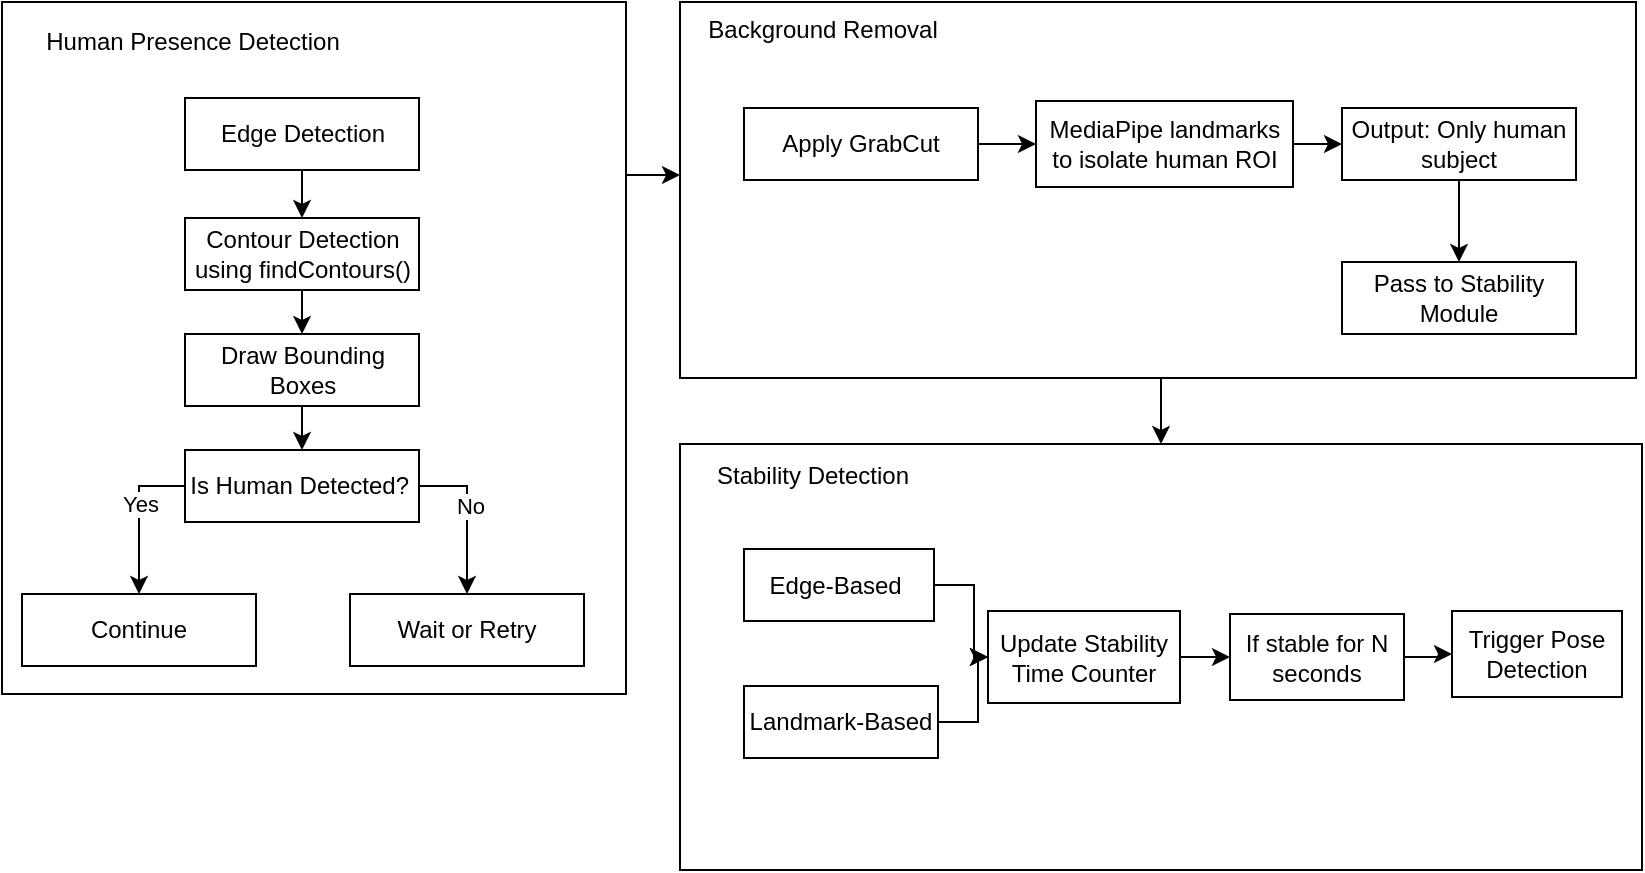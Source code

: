 <mxfile version="28.0.6">
  <diagram name="Page-1" id="lNQidD3hI8QNzn8zrAwx">
    <mxGraphModel dx="872" dy="477" grid="0" gridSize="10" guides="1" tooltips="1" connect="1" arrows="1" fold="1" page="1" pageScale="1" pageWidth="850" pageHeight="1100" math="0" shadow="0">
      <root>
        <mxCell id="0" />
        <mxCell id="1" parent="0" />
        <mxCell id="PYlc8iwYTiqP1ovp5wCV-2" value="" style="rounded=0;whiteSpace=wrap;html=1;" vertex="1" parent="1">
          <mxGeometry x="4" y="27" width="312" height="346" as="geometry" />
        </mxCell>
        <mxCell id="PYlc8iwYTiqP1ovp5wCV-3" value="Human Presence Detection" style="text;html=1;align=center;verticalAlign=middle;resizable=0;points=[];autosize=1;strokeColor=none;fillColor=none;" vertex="1" parent="1">
          <mxGeometry x="16" y="34" width="165" height="26" as="geometry" />
        </mxCell>
        <mxCell id="PYlc8iwYTiqP1ovp5wCV-4" style="edgeStyle=orthogonalEdgeStyle;rounded=0;orthogonalLoop=1;jettySize=auto;html=1;exitX=0.5;exitY=1;exitDx=0;exitDy=0;" edge="1" parent="1" source="PYlc8iwYTiqP1ovp5wCV-5" target="PYlc8iwYTiqP1ovp5wCV-7">
          <mxGeometry relative="1" as="geometry" />
        </mxCell>
        <mxCell id="PYlc8iwYTiqP1ovp5wCV-5" value="Edge Detection" style="rounded=0;whiteSpace=wrap;html=1;" vertex="1" parent="1">
          <mxGeometry x="95.5" y="75" width="117" height="36" as="geometry" />
        </mxCell>
        <mxCell id="PYlc8iwYTiqP1ovp5wCV-6" style="edgeStyle=orthogonalEdgeStyle;rounded=0;orthogonalLoop=1;jettySize=auto;html=1;exitX=0.5;exitY=1;exitDx=0;exitDy=0;" edge="1" parent="1" source="PYlc8iwYTiqP1ovp5wCV-7" target="PYlc8iwYTiqP1ovp5wCV-8">
          <mxGeometry relative="1" as="geometry" />
        </mxCell>
        <mxCell id="PYlc8iwYTiqP1ovp5wCV-7" value="Contour Detection using findContours()" style="rounded=0;whiteSpace=wrap;html=1;" vertex="1" parent="1">
          <mxGeometry x="95.5" y="135" width="117" height="36" as="geometry" />
        </mxCell>
        <mxCell id="PYlc8iwYTiqP1ovp5wCV-10" style="edgeStyle=orthogonalEdgeStyle;rounded=0;orthogonalLoop=1;jettySize=auto;html=1;exitX=0.5;exitY=1;exitDx=0;exitDy=0;entryX=0.5;entryY=0;entryDx=0;entryDy=0;" edge="1" parent="1" source="PYlc8iwYTiqP1ovp5wCV-8" target="PYlc8iwYTiqP1ovp5wCV-9">
          <mxGeometry relative="1" as="geometry" />
        </mxCell>
        <mxCell id="PYlc8iwYTiqP1ovp5wCV-8" value="Draw Bounding Boxes" style="rounded=0;whiteSpace=wrap;html=1;" vertex="1" parent="1">
          <mxGeometry x="95.5" y="193" width="117" height="36" as="geometry" />
        </mxCell>
        <mxCell id="PYlc8iwYTiqP1ovp5wCV-14" style="edgeStyle=orthogonalEdgeStyle;rounded=0;orthogonalLoop=1;jettySize=auto;html=1;exitX=0;exitY=0.75;exitDx=0;exitDy=0;entryX=0.5;entryY=0;entryDx=0;entryDy=0;" edge="1" parent="1" source="PYlc8iwYTiqP1ovp5wCV-9" target="PYlc8iwYTiqP1ovp5wCV-11">
          <mxGeometry relative="1" as="geometry">
            <Array as="points">
              <mxPoint x="96" y="269" />
              <mxPoint x="73" y="269" />
            </Array>
          </mxGeometry>
        </mxCell>
        <mxCell id="PYlc8iwYTiqP1ovp5wCV-17" value="Yes" style="edgeLabel;html=1;align=center;verticalAlign=middle;resizable=0;points=[];" vertex="1" connectable="0" parent="PYlc8iwYTiqP1ovp5wCV-14">
          <mxGeometry x="-0.046" relative="1" as="geometry">
            <mxPoint as="offset" />
          </mxGeometry>
        </mxCell>
        <mxCell id="PYlc8iwYTiqP1ovp5wCV-15" style="edgeStyle=orthogonalEdgeStyle;rounded=0;orthogonalLoop=1;jettySize=auto;html=1;exitX=1;exitY=0.5;exitDx=0;exitDy=0;entryX=0.5;entryY=0;entryDx=0;entryDy=0;" edge="1" parent="1" source="PYlc8iwYTiqP1ovp5wCV-9" target="PYlc8iwYTiqP1ovp5wCV-12">
          <mxGeometry relative="1" as="geometry" />
        </mxCell>
        <mxCell id="PYlc8iwYTiqP1ovp5wCV-18" value="No" style="edgeLabel;html=1;align=center;verticalAlign=middle;resizable=0;points=[];" vertex="1" connectable="0" parent="PYlc8iwYTiqP1ovp5wCV-15">
          <mxGeometry x="-0.128" y="1" relative="1" as="geometry">
            <mxPoint as="offset" />
          </mxGeometry>
        </mxCell>
        <mxCell id="PYlc8iwYTiqP1ovp5wCV-9" value="Is Human Detected?&amp;nbsp;" style="rounded=0;whiteSpace=wrap;html=1;" vertex="1" parent="1">
          <mxGeometry x="95.5" y="251" width="117" height="36" as="geometry" />
        </mxCell>
        <mxCell id="PYlc8iwYTiqP1ovp5wCV-11" value="Continue" style="rounded=0;whiteSpace=wrap;html=1;" vertex="1" parent="1">
          <mxGeometry x="14" y="323" width="117" height="36" as="geometry" />
        </mxCell>
        <mxCell id="PYlc8iwYTiqP1ovp5wCV-12" value="Wait or Retry" style="rounded=0;whiteSpace=wrap;html=1;" vertex="1" parent="1">
          <mxGeometry x="178" y="323" width="117" height="36" as="geometry" />
        </mxCell>
        <mxCell id="PYlc8iwYTiqP1ovp5wCV-41" style="edgeStyle=orthogonalEdgeStyle;rounded=0;orthogonalLoop=1;jettySize=auto;html=1;exitX=0.5;exitY=1;exitDx=0;exitDy=0;entryX=0.5;entryY=0;entryDx=0;entryDy=0;" edge="1" parent="1" source="PYlc8iwYTiqP1ovp5wCV-19" target="PYlc8iwYTiqP1ovp5wCV-40">
          <mxGeometry relative="1" as="geometry" />
        </mxCell>
        <mxCell id="PYlc8iwYTiqP1ovp5wCV-19" value="" style="rounded=0;whiteSpace=wrap;html=1;" vertex="1" parent="1">
          <mxGeometry x="343" y="27" width="478" height="188" as="geometry" />
        </mxCell>
        <mxCell id="PYlc8iwYTiqP1ovp5wCV-20" value="Background Removal" style="text;html=1;align=center;verticalAlign=middle;resizable=0;points=[];autosize=1;strokeColor=none;fillColor=none;" vertex="1" parent="1">
          <mxGeometry x="347" y="28" width="133" height="26" as="geometry" />
        </mxCell>
        <mxCell id="PYlc8iwYTiqP1ovp5wCV-36" style="edgeStyle=orthogonalEdgeStyle;rounded=0;orthogonalLoop=1;jettySize=auto;html=1;exitX=1;exitY=0.5;exitDx=0;exitDy=0;entryX=0;entryY=0.5;entryDx=0;entryDy=0;" edge="1" parent="1" source="PYlc8iwYTiqP1ovp5wCV-22" target="PYlc8iwYTiqP1ovp5wCV-24">
          <mxGeometry relative="1" as="geometry" />
        </mxCell>
        <mxCell id="PYlc8iwYTiqP1ovp5wCV-22" value="Apply GrabCut" style="rounded=0;whiteSpace=wrap;html=1;" vertex="1" parent="1">
          <mxGeometry x="375" y="80" width="117" height="36" as="geometry" />
        </mxCell>
        <mxCell id="PYlc8iwYTiqP1ovp5wCV-37" style="edgeStyle=orthogonalEdgeStyle;rounded=0;orthogonalLoop=1;jettySize=auto;html=1;exitX=1;exitY=0.5;exitDx=0;exitDy=0;entryX=0;entryY=0.5;entryDx=0;entryDy=0;" edge="1" parent="1" source="PYlc8iwYTiqP1ovp5wCV-24" target="PYlc8iwYTiqP1ovp5wCV-26">
          <mxGeometry relative="1" as="geometry" />
        </mxCell>
        <mxCell id="PYlc8iwYTiqP1ovp5wCV-24" value="MediaPipe landmarks to isolate human ROI" style="rounded=0;whiteSpace=wrap;html=1;" vertex="1" parent="1">
          <mxGeometry x="521" y="76.5" width="128.5" height="43" as="geometry" />
        </mxCell>
        <mxCell id="PYlc8iwYTiqP1ovp5wCV-25" style="edgeStyle=orthogonalEdgeStyle;rounded=0;orthogonalLoop=1;jettySize=auto;html=1;exitX=0.5;exitY=1;exitDx=0;exitDy=0;entryX=0.5;entryY=0;entryDx=0;entryDy=0;" edge="1" parent="1" source="PYlc8iwYTiqP1ovp5wCV-26" target="PYlc8iwYTiqP1ovp5wCV-31">
          <mxGeometry relative="1" as="geometry" />
        </mxCell>
        <mxCell id="PYlc8iwYTiqP1ovp5wCV-26" value="Output: Only human subject" style="rounded=0;whiteSpace=wrap;html=1;" vertex="1" parent="1">
          <mxGeometry x="674" y="80" width="117" height="36" as="geometry" />
        </mxCell>
        <mxCell id="PYlc8iwYTiqP1ovp5wCV-31" value="Pass to Stability Module" style="rounded=0;whiteSpace=wrap;html=1;" vertex="1" parent="1">
          <mxGeometry x="674" y="157" width="117" height="36" as="geometry" />
        </mxCell>
        <mxCell id="PYlc8iwYTiqP1ovp5wCV-39" style="edgeStyle=orthogonalEdgeStyle;rounded=0;orthogonalLoop=1;jettySize=auto;html=1;exitX=1;exitY=0.25;exitDx=0;exitDy=0;entryX=0;entryY=0.463;entryDx=0;entryDy=0;entryPerimeter=0;" edge="1" parent="1" source="PYlc8iwYTiqP1ovp5wCV-2" target="PYlc8iwYTiqP1ovp5wCV-19">
          <mxGeometry relative="1" as="geometry" />
        </mxCell>
        <mxCell id="PYlc8iwYTiqP1ovp5wCV-40" value="" style="rounded=0;whiteSpace=wrap;html=1;" vertex="1" parent="1">
          <mxGeometry x="343" y="248" width="481" height="213" as="geometry" />
        </mxCell>
        <mxCell id="PYlc8iwYTiqP1ovp5wCV-43" value="Stability Detection" style="text;html=1;align=center;verticalAlign=middle;resizable=0;points=[];autosize=1;strokeColor=none;fillColor=none;" vertex="1" parent="1">
          <mxGeometry x="352" y="251" width="114" height="26" as="geometry" />
        </mxCell>
        <mxCell id="PYlc8iwYTiqP1ovp5wCV-51" style="edgeStyle=orthogonalEdgeStyle;rounded=0;orthogonalLoop=1;jettySize=auto;html=1;exitX=1;exitY=0.5;exitDx=0;exitDy=0;entryX=0;entryY=0.5;entryDx=0;entryDy=0;" edge="1" parent="1" source="PYlc8iwYTiqP1ovp5wCV-44" target="PYlc8iwYTiqP1ovp5wCV-46">
          <mxGeometry relative="1" as="geometry" />
        </mxCell>
        <mxCell id="PYlc8iwYTiqP1ovp5wCV-44" value="Edge-Based&amp;nbsp;" style="rounded=0;whiteSpace=wrap;html=1;" vertex="1" parent="1">
          <mxGeometry x="375" y="300.5" width="95" height="36" as="geometry" />
        </mxCell>
        <mxCell id="PYlc8iwYTiqP1ovp5wCV-50" style="edgeStyle=orthogonalEdgeStyle;rounded=0;orthogonalLoop=1;jettySize=auto;html=1;exitX=1;exitY=0.5;exitDx=0;exitDy=0;entryX=0;entryY=0.5;entryDx=0;entryDy=0;" edge="1" parent="1" source="PYlc8iwYTiqP1ovp5wCV-45" target="PYlc8iwYTiqP1ovp5wCV-46">
          <mxGeometry relative="1" as="geometry" />
        </mxCell>
        <mxCell id="PYlc8iwYTiqP1ovp5wCV-45" value="Landmark-Based" style="rounded=0;whiteSpace=wrap;html=1;" vertex="1" parent="1">
          <mxGeometry x="375" y="369" width="97" height="36" as="geometry" />
        </mxCell>
        <mxCell id="PYlc8iwYTiqP1ovp5wCV-52" style="edgeStyle=orthogonalEdgeStyle;rounded=0;orthogonalLoop=1;jettySize=auto;html=1;exitX=1;exitY=0.5;exitDx=0;exitDy=0;entryX=0;entryY=0.5;entryDx=0;entryDy=0;" edge="1" parent="1" source="PYlc8iwYTiqP1ovp5wCV-46" target="PYlc8iwYTiqP1ovp5wCV-47">
          <mxGeometry relative="1" as="geometry" />
        </mxCell>
        <mxCell id="PYlc8iwYTiqP1ovp5wCV-46" value="Update Stability Time Counter" style="rounded=0;whiteSpace=wrap;html=1;" vertex="1" parent="1">
          <mxGeometry x="497" y="331.5" width="96" height="46" as="geometry" />
        </mxCell>
        <mxCell id="PYlc8iwYTiqP1ovp5wCV-55" value="" style="edgeStyle=orthogonalEdgeStyle;rounded=0;orthogonalLoop=1;jettySize=auto;html=1;" edge="1" parent="1" source="PYlc8iwYTiqP1ovp5wCV-47" target="PYlc8iwYTiqP1ovp5wCV-48">
          <mxGeometry relative="1" as="geometry" />
        </mxCell>
        <mxCell id="PYlc8iwYTiqP1ovp5wCV-47" value="If stable for N seconds" style="rounded=0;whiteSpace=wrap;html=1;" vertex="1" parent="1">
          <mxGeometry x="618" y="333" width="87" height="43" as="geometry" />
        </mxCell>
        <mxCell id="PYlc8iwYTiqP1ovp5wCV-48" value="Trigger Pose Detection" style="rounded=0;whiteSpace=wrap;html=1;" vertex="1" parent="1">
          <mxGeometry x="729" y="331.5" width="85" height="43" as="geometry" />
        </mxCell>
      </root>
    </mxGraphModel>
  </diagram>
</mxfile>
